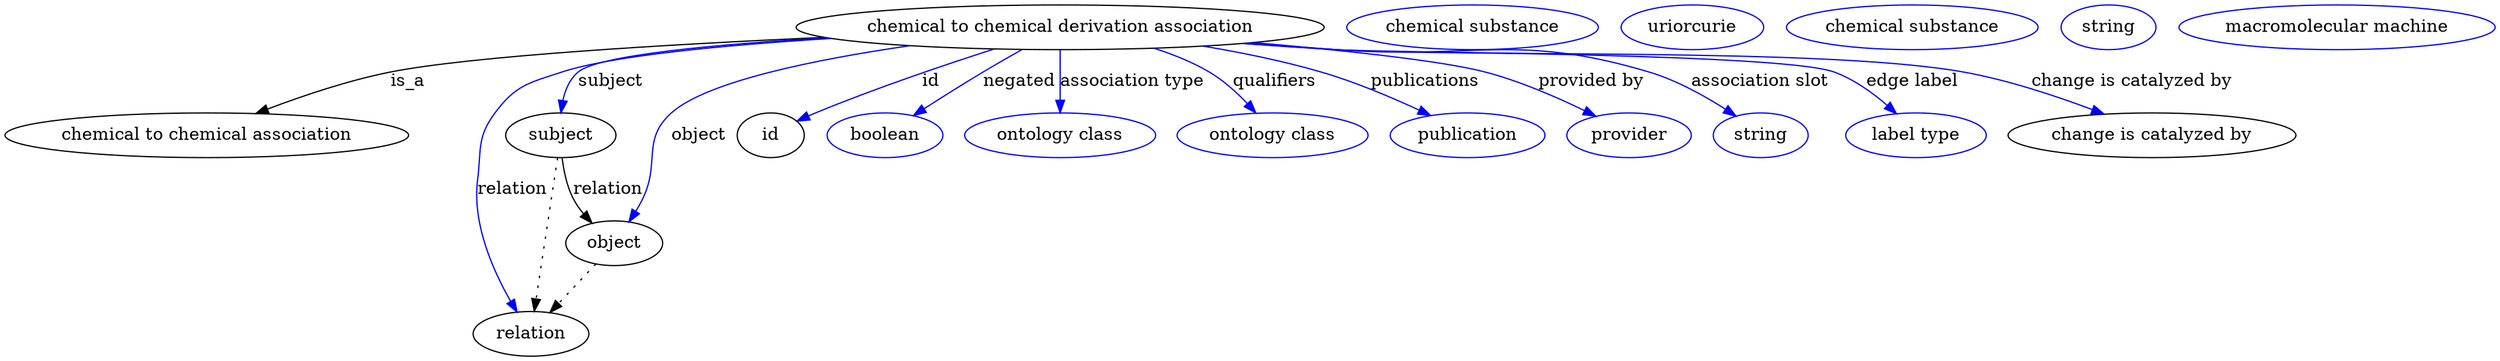 digraph {
	graph [bb="0,0,1640.4,283"];
	node [label="\N"];
	"chemical to chemical derivation association"	 [height=0.5,
		label="chemical to chemical derivation association",
		pos="711.04,265",
		width=4.6218];
	"chemical to chemical association"	 [height=0.5,
		pos="128.04,178",
		width=3.5566];
	"chemical to chemical derivation association" -> "chemical to chemical association"	 [label=is_a,
		lp="259.04,221.5",
		pos="e,160.92,195.41 556.26,258.33 444.84,252.52 304.62,242.83 248.04,229 221.2,222.44 192.67,210.54 170.17,199.89"];
	subject	 [height=0.5,
		pos="359.04,178",
		width=0.99297];
	"chemical to chemical derivation association" -> subject	 [color=blue,
		label=subject,
		lp="397.54,221.5",
		pos="e,361.01,196.16 565.32,256.31 482.92,250.16 393.33,240.89 378.04,229 370.8,223.37 366.32,214.68 363.55,206.06",
		style=solid];
	relation	 [height=0.5,
		pos="341.04,18",
		width=1.0471];
	"chemical to chemical derivation association" -> relation	 [color=blue,
		label=relation,
		lp="329.04,134.5",
		pos="e,333.89,35.757 562.62,256.81 485.23,251.11 399.3,242.15 363.04,229 338.36,220.05 327.64,218.46 314.04,196 298.1,169.67 303.53,157.45 \
308.04,127 312.26,98.465 322.39,67.052 330.32,45.31",
		style=solid];
	object	 [height=0.5,
		pos="401.04,91",
		width=0.9027];
	"chemical to chemical derivation association" -> object	 [color=blue,
		label=object,
		lp="457.04,178",
		pos="e,409.19,108.44 614.11,250.36 547.04,238.4 465.46,219.64 440.04,196 416.37,173.99 428.73,157.14 417.04,127 415.85,123.94 414.55,\
120.76 413.21,117.62",
		style=solid];
	id	 [height=0.5,
		pos="510.04,178",
		width=0.75];
	"chemical to chemical derivation association" -> id	 [color=blue,
		label=id,
		lp="623.54,221.5",
		pos="e,531.63,189.09 666.92,247.49 633.48,234 586.54,214.57 546.04,196 544.28,195.19 542.47,194.35 540.66,193.48",
		style=solid];
	negated	 [color=blue,
		height=0.5,
		label=boolean,
		pos="593.04,178",
		width=1.0652];
	"chemical to chemical derivation association" -> negated	 [color=blue,
		label=negated,
		lp="681.54,221.5",
		pos="e,614.01,193.46 686.87,247.18 668.11,233.35 642.03,214.12 622.12,199.44",
		style=solid];
	"association type"	 [color=blue,
		height=0.5,
		label="ontology class",
		pos="711.04,178",
		width=1.7151];
	"chemical to chemical derivation association" -> "association type"	 [color=blue,
		label="association type",
		lp="755.04,221.5",
		pos="e,711.04,196 711.04,246.97 711.04,235.19 711.04,219.56 711.04,206.16",
		style=solid];
	qualifiers	 [color=blue,
		height=0.5,
		label="ontology class",
		pos="852.04,178",
		width=1.7151];
	"chemical to chemical derivation association" -> qualifiers	 [color=blue,
		label=qualifiers,
		lp="847.04,221.5",
		pos="e,838.17,195.97 766.01,247.97 778.7,242.84 791.77,236.53 803.04,229 813.46,222.03 823.36,212.51 831.5,203.58",
		style=solid];
	publications	 [color=blue,
		height=0.5,
		label=publication,
		pos="982.04,178",
		width=1.3902];
	"chemical to chemical derivation association" -> publications	 [color=blue,
		label=publications,
		lp="946.54,221.5",
		pos="e,955.17,193.27 800.42,249.7 825.54,244.3 852.65,237.43 877.04,229 900.85,220.77 926.29,208.51 946.17,198.07",
		style=solid];
	"provided by"	 [color=blue,
		height=0.5,
		label=provider,
		pos="1090,178",
		width=1.1193];
	"chemical to chemical derivation association" -> "provided by"	 [color=blue,
		label="provided by",
		lp="1057,221.5",
		pos="e,1065.7,192.49 833.08,252.71 892,246 955.92,237.38 984.04,229 1009.5,221.41 1036.4,208.37 1056.8,197.37",
		style=solid];
	"association slot"	 [color=blue,
		height=0.5,
		label=string,
		pos="1179,178",
		width=0.84854];
	"chemical to chemical derivation association" -> "association slot"	 [color=blue,
		label="association slot",
		lp="1169,221.5",
		pos="e,1160.7,192.42 831.25,252.46 849.92,250.58 869,248.71 887.04,247 978.98,238.3 1006.2,257.49 1094,229 1115,222.19 1136.3,209.41 \
1152.3,198.34",
		style=solid];
	"edge label"	 [color=blue,
		height=0.5,
		label="label type",
		pos="1279,178",
		width=1.2638];
	"chemical to chemical derivation association" -> "edge label"	 [color=blue,
		label="edge label",
		lp="1269,221.5",
		pos="e,1263.5,195.06 828.36,252.22 847.94,250.32 868.05,248.49 887.04,247 959.81,241.28 1146.8,254.98 1215,229 1230.4,223.17 1244.9,212.23 \
1256.2,201.98",
		style=solid];
	"change is catalyzed by"	 [height=0.5,
		pos="1433,178",
		width=2.5276];
	"chemical to chemical derivation association" -> "change is catalyzed by"	 [color=blue,
		label="change is catalyzed by",
		lp="1412,221.5",
		pos="e,1399,194.71 827.4,252.13 847.28,250.21 867.74,248.41 887.04,247 978.88,240.31 1210.9,247.84 1301,229 1331.6,222.6 1364.4,209.97 \
1389.7,198.87",
		style=solid];
	subject -> relation	 [pos="e,343.09,36.223 357.01,159.96 353.9,132.35 347.94,79.375 344.25,46.525",
		style=dotted];
	subject -> object	 [label=relation,
		lp="396.04,134.5",
		pos="e,387.42,107.49 363.17,159.99 365.84,149.97 369.8,137.45 375.04,127 376.94,123.2 379.23,119.37 381.65,115.69"];
	"chemical to chemical derivation association_subject"	 [color=blue,
		height=0.5,
		label="chemical substance",
		pos="975.04,265",
		width=2.2026];
	"chemical to chemical derivation association_relation"	 [color=blue,
		height=0.5,
		label=uriorcurie,
		pos="1118,265",
		width=1.2638];
	object -> relation	 [pos="e,355.02,35.006 387.42,74.435 379.78,65.141 370.1,53.359 361.56,42.968",
		style=dotted];
	"chemical to chemical derivation association_object"	 [color=blue,
		height=0.5,
		label="chemical substance",
		pos="1261,265",
		width=2.2026];
	association_id	 [color=blue,
		height=0.5,
		label=string,
		pos="1389,265",
		width=0.84854];
	"chemical to chemical derivation association_change is catalyzed by"	 [color=blue,
		height=0.5,
		label="macromolecular machine",
		pos="1539,265",
		width=2.8164];
}
